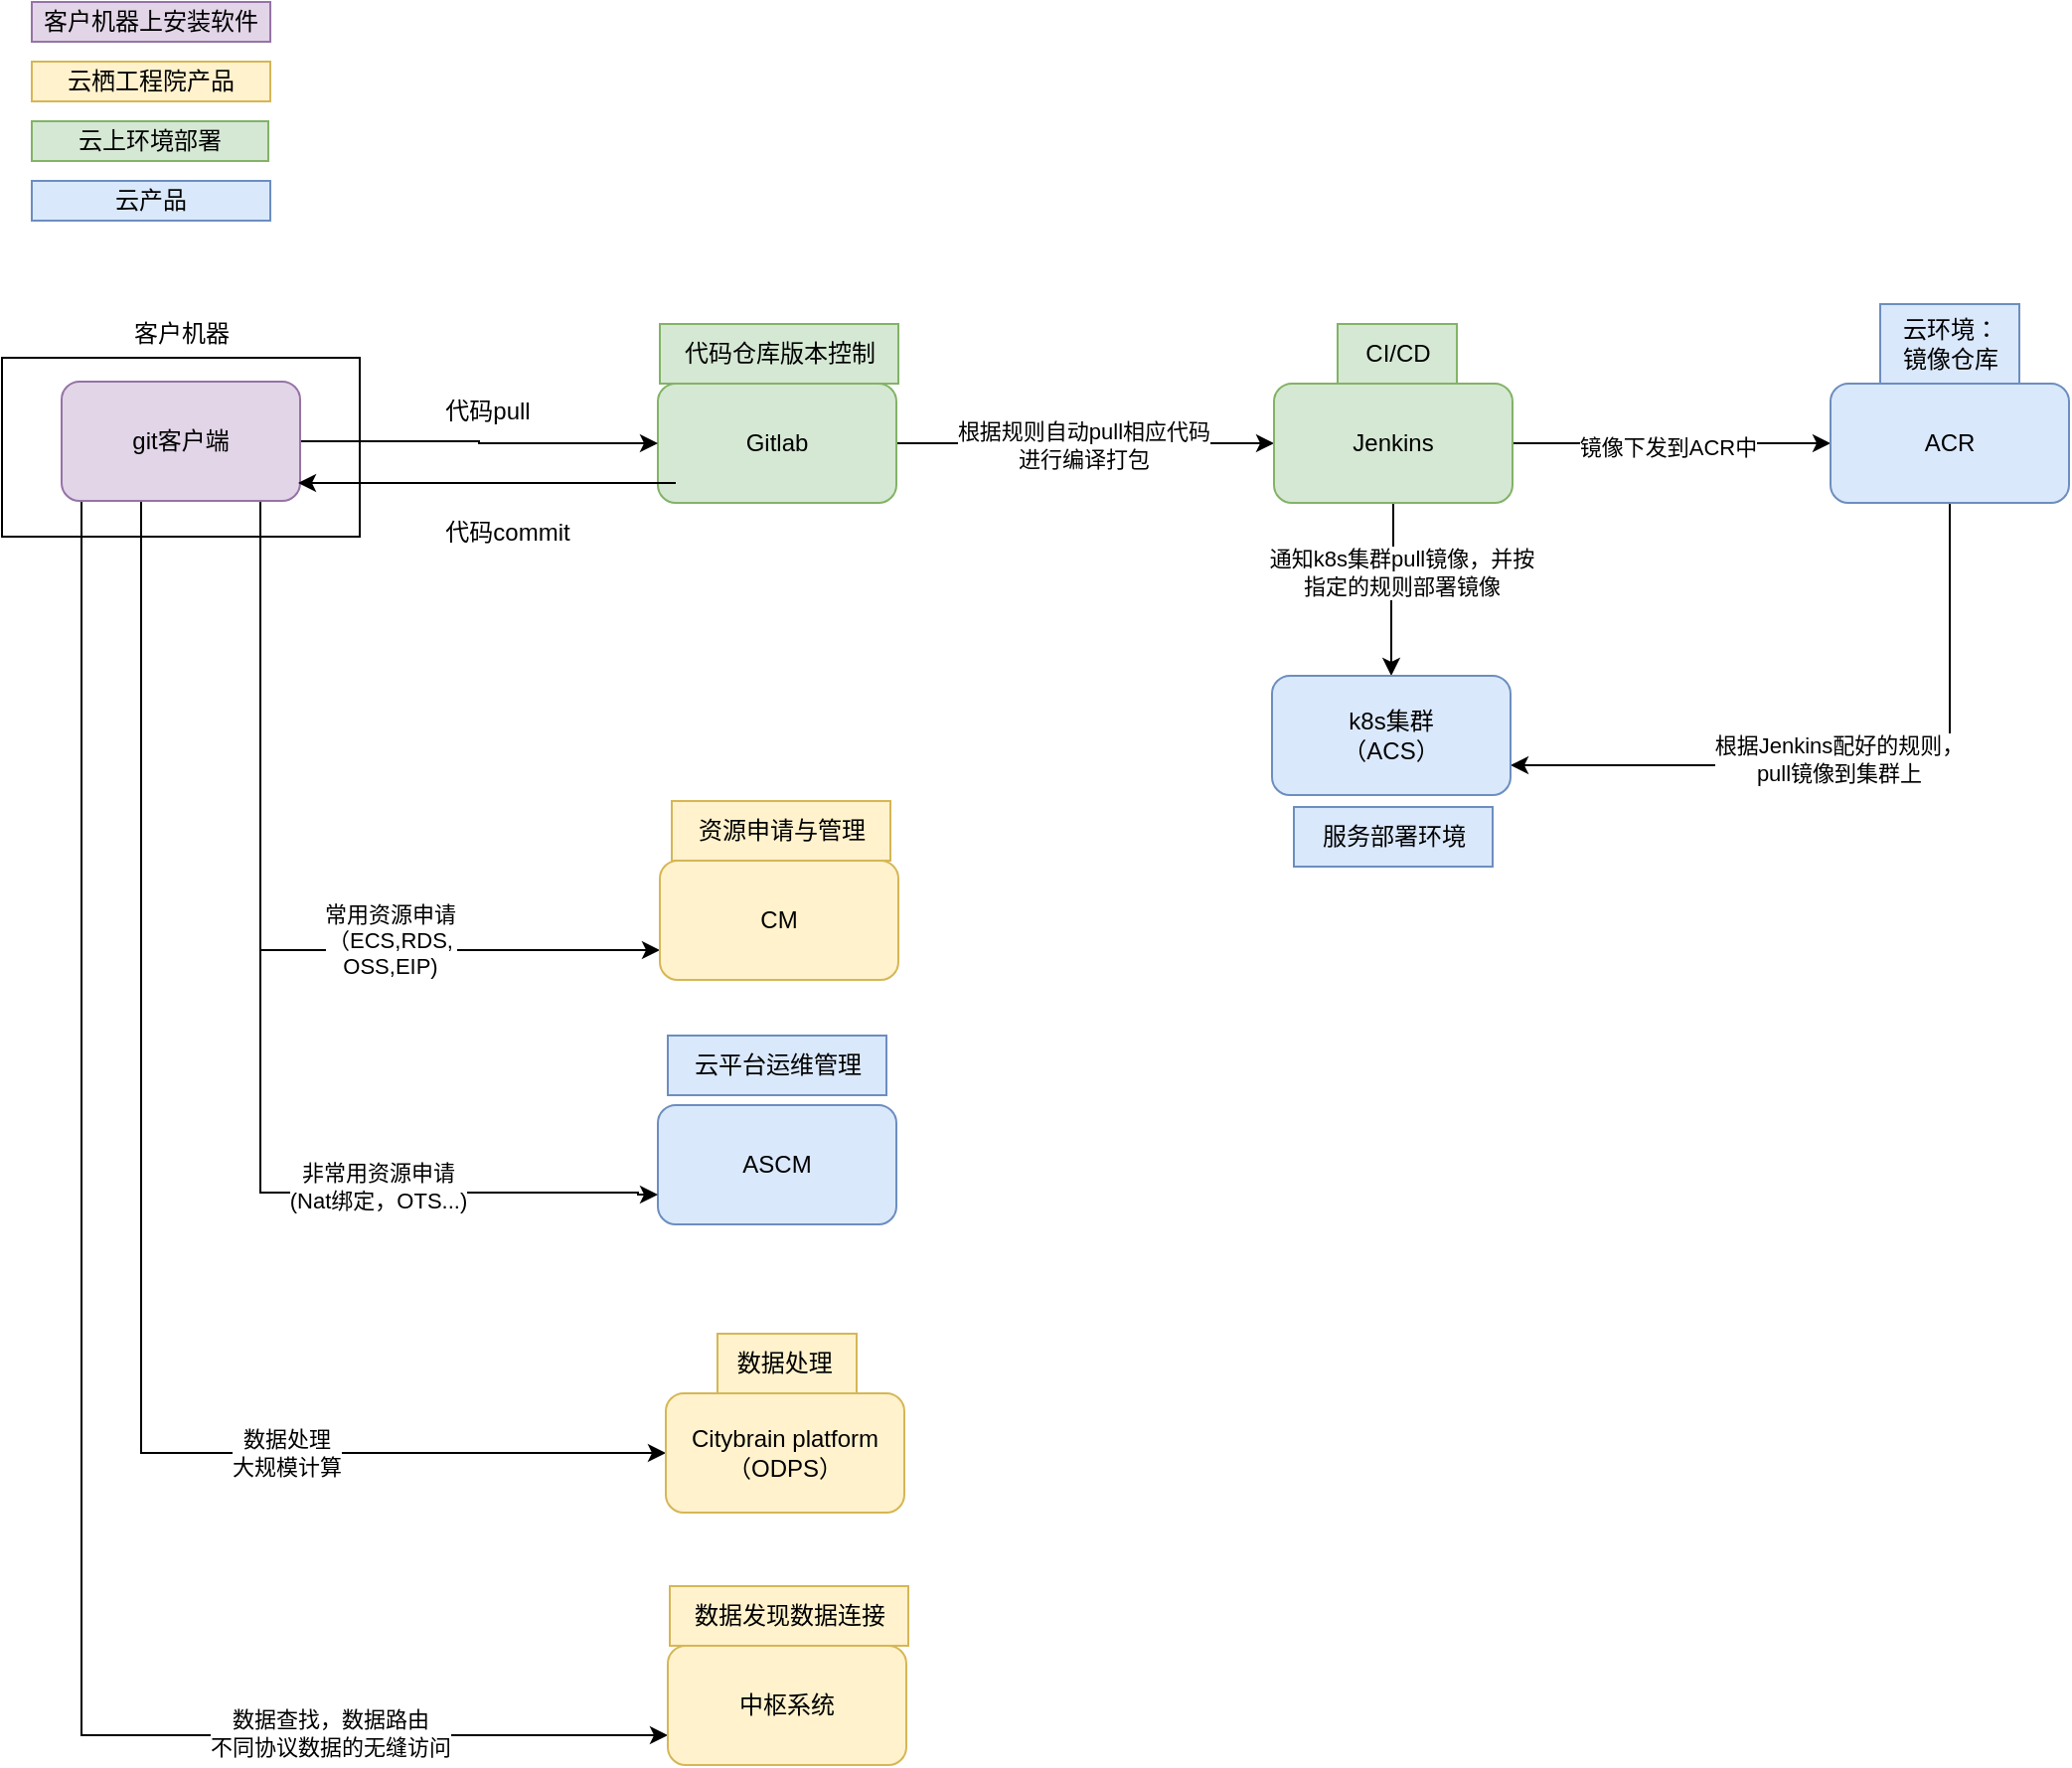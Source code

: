 <mxfile version="22.1.15" type="github">
  <diagram name="第 1 页" id="PR04_hHb-Y1HilmeZlOw">
    <mxGraphModel dx="1443" dy="709" grid="1" gridSize="10" guides="1" tooltips="1" connect="1" arrows="1" fold="1" page="1" pageScale="1" pageWidth="1169" pageHeight="827" math="0" shadow="0">
      <root>
        <mxCell id="0" />
        <mxCell id="1" parent="0" />
        <mxCell id="habpimvgPT132JKMXdbV-9" style="edgeStyle=orthogonalEdgeStyle;rounded=0;orthogonalLoop=1;jettySize=auto;html=1;entryX=0;entryY=0.75;entryDx=0;entryDy=0;" edge="1" parent="1" source="habpimvgPT132JKMXdbV-3" target="z97M-Kj-8ajkmH52QQyC-7">
          <mxGeometry relative="1" as="geometry">
            <Array as="points">
              <mxPoint x="380" y="507" />
            </Array>
          </mxGeometry>
        </mxCell>
        <mxCell id="habpimvgPT132JKMXdbV-10" value="常用资源申请&lt;br style=&quot;border-color: var(--border-color);&quot;&gt;（ECS,RDS,&lt;br style=&quot;border-color: var(--border-color);&quot;&gt;OSS,EIP)" style="edgeLabel;html=1;align=center;verticalAlign=middle;resizable=0;points=[];" vertex="1" connectable="0" parent="habpimvgPT132JKMXdbV-9">
          <mxGeometry x="0.34" y="5" relative="1" as="geometry">
            <mxPoint x="-1" as="offset" />
          </mxGeometry>
        </mxCell>
        <mxCell id="habpimvgPT132JKMXdbV-3" value="" style="rounded=0;whiteSpace=wrap;html=1;" vertex="1" parent="1">
          <mxGeometry x="250" y="209" width="180" height="90" as="geometry" />
        </mxCell>
        <mxCell id="PmjK9yz6c--jbu39in0--11" style="edgeStyle=orthogonalEdgeStyle;rounded=0;orthogonalLoop=1;jettySize=auto;html=1;entryX=0;entryY=0.5;entryDx=0;entryDy=0;" parent="1" source="PmjK9yz6c--jbu39in0--1" target="PmjK9yz6c--jbu39in0--3" edge="1">
          <mxGeometry relative="1" as="geometry" />
        </mxCell>
        <mxCell id="PmjK9yz6c--jbu39in0--12" value="根据规则自动pull相应代码&lt;br&gt;进行编译打包" style="edgeLabel;html=1;align=center;verticalAlign=middle;resizable=0;points=[];" parent="PmjK9yz6c--jbu39in0--11" vertex="1" connectable="0">
          <mxGeometry x="-0.008" y="-1" relative="1" as="geometry">
            <mxPoint as="offset" />
          </mxGeometry>
        </mxCell>
        <mxCell id="PmjK9yz6c--jbu39in0--1" value="Gitlab" style="rounded=1;whiteSpace=wrap;html=1;fillColor=#d5e8d4;strokeColor=#82b366;" parent="1" vertex="1">
          <mxGeometry x="580" y="222" width="120" height="60" as="geometry" />
        </mxCell>
        <mxCell id="PmjK9yz6c--jbu39in0--2" value="代码仓库版本控制" style="text;html=1;align=center;verticalAlign=middle;resizable=0;points=[];autosize=1;strokeColor=#82b366;fillColor=#d5e8d4;" parent="1" vertex="1">
          <mxGeometry x="581" y="192" width="120" height="30" as="geometry" />
        </mxCell>
        <mxCell id="z97M-Kj-8ajkmH52QQyC-1" style="edgeStyle=orthogonalEdgeStyle;rounded=0;orthogonalLoop=1;jettySize=auto;html=1;" parent="1" source="PmjK9yz6c--jbu39in0--3" target="PmjK9yz6c--jbu39in0--5" edge="1">
          <mxGeometry relative="1" as="geometry" />
        </mxCell>
        <mxCell id="z97M-Kj-8ajkmH52QQyC-2" value="镜像下发到ACR中" style="edgeLabel;html=1;align=center;verticalAlign=middle;resizable=0;points=[];" parent="z97M-Kj-8ajkmH52QQyC-1" vertex="1" connectable="0">
          <mxGeometry x="-0.031" y="-2" relative="1" as="geometry">
            <mxPoint as="offset" />
          </mxGeometry>
        </mxCell>
        <mxCell id="z97M-Kj-8ajkmH52QQyC-5" style="edgeStyle=orthogonalEdgeStyle;rounded=0;orthogonalLoop=1;jettySize=auto;html=1;entryX=0.5;entryY=0;entryDx=0;entryDy=0;" parent="1" source="PmjK9yz6c--jbu39in0--3" target="PmjK9yz6c--jbu39in0--7" edge="1">
          <mxGeometry relative="1" as="geometry" />
        </mxCell>
        <mxCell id="z97M-Kj-8ajkmH52QQyC-6" value="通知k8s集群pull镜像，并按&lt;br&gt;指定的规则部署镜像" style="edgeLabel;html=1;align=center;verticalAlign=middle;resizable=0;points=[];" parent="z97M-Kj-8ajkmH52QQyC-5" vertex="1" connectable="0">
          <mxGeometry x="-0.21" y="4" relative="1" as="geometry">
            <mxPoint as="offset" />
          </mxGeometry>
        </mxCell>
        <mxCell id="PmjK9yz6c--jbu39in0--3" value="Jenkins" style="rounded=1;whiteSpace=wrap;html=1;fillColor=#d5e8d4;strokeColor=#82b366;" parent="1" vertex="1">
          <mxGeometry x="890" y="222" width="120" height="60" as="geometry" />
        </mxCell>
        <mxCell id="PmjK9yz6c--jbu39in0--4" value="CI/CD" style="text;html=1;align=center;verticalAlign=middle;resizable=0;points=[];autosize=1;strokeColor=#82b366;fillColor=#d5e8d4;" parent="1" vertex="1">
          <mxGeometry x="922" y="192" width="60" height="30" as="geometry" />
        </mxCell>
        <mxCell id="habpimvgPT132JKMXdbV-27" style="edgeStyle=orthogonalEdgeStyle;rounded=0;orthogonalLoop=1;jettySize=auto;html=1;entryX=1;entryY=0.75;entryDx=0;entryDy=0;" edge="1" parent="1" source="PmjK9yz6c--jbu39in0--5" target="PmjK9yz6c--jbu39in0--7">
          <mxGeometry relative="1" as="geometry">
            <Array as="points">
              <mxPoint x="1230" y="414" />
            </Array>
          </mxGeometry>
        </mxCell>
        <mxCell id="habpimvgPT132JKMXdbV-28" value="根据Jenkins配好的规则，&lt;br style=&quot;border-color: var(--border-color);&quot;&gt;pull镜像到集群上" style="edgeLabel;html=1;align=center;verticalAlign=middle;resizable=0;points=[];" vertex="1" connectable="0" parent="habpimvgPT132JKMXdbV-27">
          <mxGeometry x="0.064" y="-3" relative="1" as="geometry">
            <mxPoint as="offset" />
          </mxGeometry>
        </mxCell>
        <mxCell id="PmjK9yz6c--jbu39in0--5" value="ACR" style="rounded=1;whiteSpace=wrap;html=1;fillColor=#dae8fc;strokeColor=#6c8ebf;" parent="1" vertex="1">
          <mxGeometry x="1170" y="222" width="120" height="60" as="geometry" />
        </mxCell>
        <mxCell id="PmjK9yz6c--jbu39in0--6" value="云环境：&lt;br&gt;镜像仓库" style="text;html=1;align=center;verticalAlign=middle;resizable=0;points=[];autosize=1;strokeColor=#6c8ebf;fillColor=#dae8fc;" parent="1" vertex="1">
          <mxGeometry x="1195" y="182" width="70" height="40" as="geometry" />
        </mxCell>
        <mxCell id="PmjK9yz6c--jbu39in0--7" value="k8s集群&lt;br&gt;（ACS）" style="rounded=1;whiteSpace=wrap;html=1;fillColor=#dae8fc;strokeColor=#6c8ebf;" parent="1" vertex="1">
          <mxGeometry x="889" y="369" width="120" height="60" as="geometry" />
        </mxCell>
        <mxCell id="PmjK9yz6c--jbu39in0--8" value="服务部署环境" style="text;html=1;align=center;verticalAlign=middle;resizable=0;points=[];autosize=1;strokeColor=#6c8ebf;fillColor=#dae8fc;" parent="1" vertex="1">
          <mxGeometry x="900" y="435" width="100" height="30" as="geometry" />
        </mxCell>
        <mxCell id="PmjK9yz6c--jbu39in0--9" value="云产品" style="rounded=0;whiteSpace=wrap;html=1;fillColor=#dae8fc;strokeColor=#6c8ebf;" parent="1" vertex="1">
          <mxGeometry x="265" y="120" width="120" height="20" as="geometry" />
        </mxCell>
        <mxCell id="PmjK9yz6c--jbu39in0--10" value="云上环境部署" style="rounded=0;whiteSpace=wrap;html=1;fillColor=#d5e8d4;strokeColor=#82b366;" parent="1" vertex="1">
          <mxGeometry x="265" y="90" width="119" height="20" as="geometry" />
        </mxCell>
        <mxCell id="z97M-Kj-8ajkmH52QQyC-7" value="CM" style="rounded=1;whiteSpace=wrap;html=1;fillColor=#fff2cc;strokeColor=#d6b656;" parent="1" vertex="1">
          <mxGeometry x="581" y="462" width="120" height="60" as="geometry" />
        </mxCell>
        <mxCell id="z97M-Kj-8ajkmH52QQyC-8" value="资源申请与管理" style="text;html=1;align=center;verticalAlign=middle;resizable=0;points=[];autosize=1;strokeColor=#d6b656;fillColor=#fff2cc;" parent="1" vertex="1">
          <mxGeometry x="587" y="432" width="110" height="30" as="geometry" />
        </mxCell>
        <mxCell id="z97M-Kj-8ajkmH52QQyC-9" value="ASCM" style="rounded=1;whiteSpace=wrap;html=1;fillColor=#dae8fc;strokeColor=#6c8ebf;" parent="1" vertex="1">
          <mxGeometry x="580" y="585" width="120" height="60" as="geometry" />
        </mxCell>
        <mxCell id="z97M-Kj-8ajkmH52QQyC-10" value="云平台运维管理" style="text;html=1;align=center;verticalAlign=middle;resizable=0;points=[];autosize=1;strokeColor=#6c8ebf;fillColor=#dae8fc;" parent="1" vertex="1">
          <mxGeometry x="585" y="550" width="110" height="30" as="geometry" />
        </mxCell>
        <mxCell id="habpimvgPT132JKMXdbV-5" style="edgeStyle=orthogonalEdgeStyle;rounded=0;orthogonalLoop=1;jettySize=auto;html=1;entryX=0;entryY=0.5;entryDx=0;entryDy=0;" edge="1" parent="1" source="habpimvgPT132JKMXdbV-1" target="PmjK9yz6c--jbu39in0--1">
          <mxGeometry relative="1" as="geometry" />
        </mxCell>
        <mxCell id="habpimvgPT132JKMXdbV-11" style="edgeStyle=orthogonalEdgeStyle;rounded=0;orthogonalLoop=1;jettySize=auto;html=1;entryX=0;entryY=0.75;entryDx=0;entryDy=0;" edge="1" parent="1" source="habpimvgPT132JKMXdbV-1" target="z97M-Kj-8ajkmH52QQyC-9">
          <mxGeometry relative="1" as="geometry">
            <Array as="points">
              <mxPoint x="380" y="629" />
              <mxPoint x="570" y="629" />
            </Array>
          </mxGeometry>
        </mxCell>
        <mxCell id="habpimvgPT132JKMXdbV-13" value="非常用资源申请&lt;br style=&quot;border-color: var(--border-color);&quot;&gt;(Nat绑定，OTS...)" style="edgeLabel;html=1;align=center;verticalAlign=middle;resizable=0;points=[];" vertex="1" connectable="0" parent="habpimvgPT132JKMXdbV-11">
          <mxGeometry x="0.484" y="3" relative="1" as="geometry">
            <mxPoint x="-1" as="offset" />
          </mxGeometry>
        </mxCell>
        <mxCell id="habpimvgPT132JKMXdbV-21" style="edgeStyle=orthogonalEdgeStyle;rounded=0;orthogonalLoop=1;jettySize=auto;html=1;entryX=0;entryY=0.5;entryDx=0;entryDy=0;" edge="1" parent="1" source="habpimvgPT132JKMXdbV-1" target="habpimvgPT132JKMXdbV-19">
          <mxGeometry relative="1" as="geometry">
            <Array as="points">
              <mxPoint x="320" y="760" />
            </Array>
          </mxGeometry>
        </mxCell>
        <mxCell id="habpimvgPT132JKMXdbV-22" value="数据处理&lt;br&gt;大规模计算" style="edgeLabel;html=1;align=center;verticalAlign=middle;resizable=0;points=[];" vertex="1" connectable="0" parent="habpimvgPT132JKMXdbV-21">
          <mxGeometry x="0.484" relative="1" as="geometry">
            <mxPoint as="offset" />
          </mxGeometry>
        </mxCell>
        <mxCell id="habpimvgPT132JKMXdbV-25" style="edgeStyle=orthogonalEdgeStyle;rounded=0;orthogonalLoop=1;jettySize=auto;html=1;entryX=0;entryY=0.75;entryDx=0;entryDy=0;" edge="1" parent="1" source="habpimvgPT132JKMXdbV-1" target="habpimvgPT132JKMXdbV-23">
          <mxGeometry relative="1" as="geometry">
            <Array as="points">
              <mxPoint x="290" y="902" />
            </Array>
          </mxGeometry>
        </mxCell>
        <mxCell id="habpimvgPT132JKMXdbV-26" value="数据查找，数据路由&lt;br&gt;不同协议数据的无缝访问" style="edgeLabel;html=1;align=center;verticalAlign=middle;resizable=0;points=[];" vertex="1" connectable="0" parent="habpimvgPT132JKMXdbV-25">
          <mxGeometry x="0.629" y="1" relative="1" as="geometry">
            <mxPoint as="offset" />
          </mxGeometry>
        </mxCell>
        <mxCell id="habpimvgPT132JKMXdbV-1" value="git客户端" style="rounded=1;whiteSpace=wrap;html=1;fillColor=#e1d5e7;strokeColor=#9673a6;" vertex="1" parent="1">
          <mxGeometry x="280" y="221" width="120" height="60" as="geometry" />
        </mxCell>
        <mxCell id="habpimvgPT132JKMXdbV-4" value="客户机器" style="text;html=1;align=center;verticalAlign=middle;resizable=0;points=[];autosize=1;strokeColor=none;fillColor=none;" vertex="1" parent="1">
          <mxGeometry x="305" y="182" width="70" height="30" as="geometry" />
        </mxCell>
        <mxCell id="habpimvgPT132JKMXdbV-6" value="代码pull" style="text;html=1;align=center;verticalAlign=middle;resizable=0;points=[];autosize=1;strokeColor=none;fillColor=none;" vertex="1" parent="1">
          <mxGeometry x="459" y="221" width="70" height="30" as="geometry" />
        </mxCell>
        <mxCell id="habpimvgPT132JKMXdbV-7" value="代码commit" style="text;html=1;align=center;verticalAlign=middle;resizable=0;points=[];autosize=1;strokeColor=none;fillColor=none;" vertex="1" parent="1">
          <mxGeometry x="459" y="282" width="90" height="30" as="geometry" />
        </mxCell>
        <mxCell id="habpimvgPT132JKMXdbV-8" style="edgeStyle=orthogonalEdgeStyle;rounded=0;orthogonalLoop=1;jettySize=auto;html=1;" edge="1" parent="1">
          <mxGeometry relative="1" as="geometry">
            <mxPoint x="589" y="272" as="sourcePoint" />
            <mxPoint x="399" y="272" as="targetPoint" />
          </mxGeometry>
        </mxCell>
        <mxCell id="habpimvgPT132JKMXdbV-14" value="云栖工程院产品" style="rounded=0;whiteSpace=wrap;html=1;fillColor=#fff2cc;strokeColor=#d6b656;" vertex="1" parent="1">
          <mxGeometry x="265" y="60" width="120" height="20" as="geometry" />
        </mxCell>
        <mxCell id="habpimvgPT132JKMXdbV-18" value="客户机器上安装软件" style="rounded=0;whiteSpace=wrap;html=1;fillColor=#e1d5e7;strokeColor=#9673a6;" vertex="1" parent="1">
          <mxGeometry x="265" y="30" width="120" height="20" as="geometry" />
        </mxCell>
        <mxCell id="habpimvgPT132JKMXdbV-19" value="Citybrain platform&lt;br&gt;（ODPS）" style="rounded=1;whiteSpace=wrap;html=1;fillColor=#fff2cc;strokeColor=#d6b656;" vertex="1" parent="1">
          <mxGeometry x="584" y="730" width="120" height="60" as="geometry" />
        </mxCell>
        <mxCell id="habpimvgPT132JKMXdbV-20" value="数据处理&amp;nbsp;" style="text;html=1;align=center;verticalAlign=middle;resizable=0;points=[];autosize=1;strokeColor=#d6b656;fillColor=#fff2cc;" vertex="1" parent="1">
          <mxGeometry x="610" y="700" width="70" height="30" as="geometry" />
        </mxCell>
        <mxCell id="habpimvgPT132JKMXdbV-23" value="中枢系统" style="rounded=1;whiteSpace=wrap;html=1;fillColor=#fff2cc;strokeColor=#d6b656;" vertex="1" parent="1">
          <mxGeometry x="585" y="857" width="120" height="60" as="geometry" />
        </mxCell>
        <mxCell id="habpimvgPT132JKMXdbV-24" value="数据发现数据连接" style="text;html=1;align=center;verticalAlign=middle;resizable=0;points=[];autosize=1;strokeColor=#d6b656;fillColor=#fff2cc;" vertex="1" parent="1">
          <mxGeometry x="586" y="827" width="120" height="30" as="geometry" />
        </mxCell>
      </root>
    </mxGraphModel>
  </diagram>
</mxfile>
